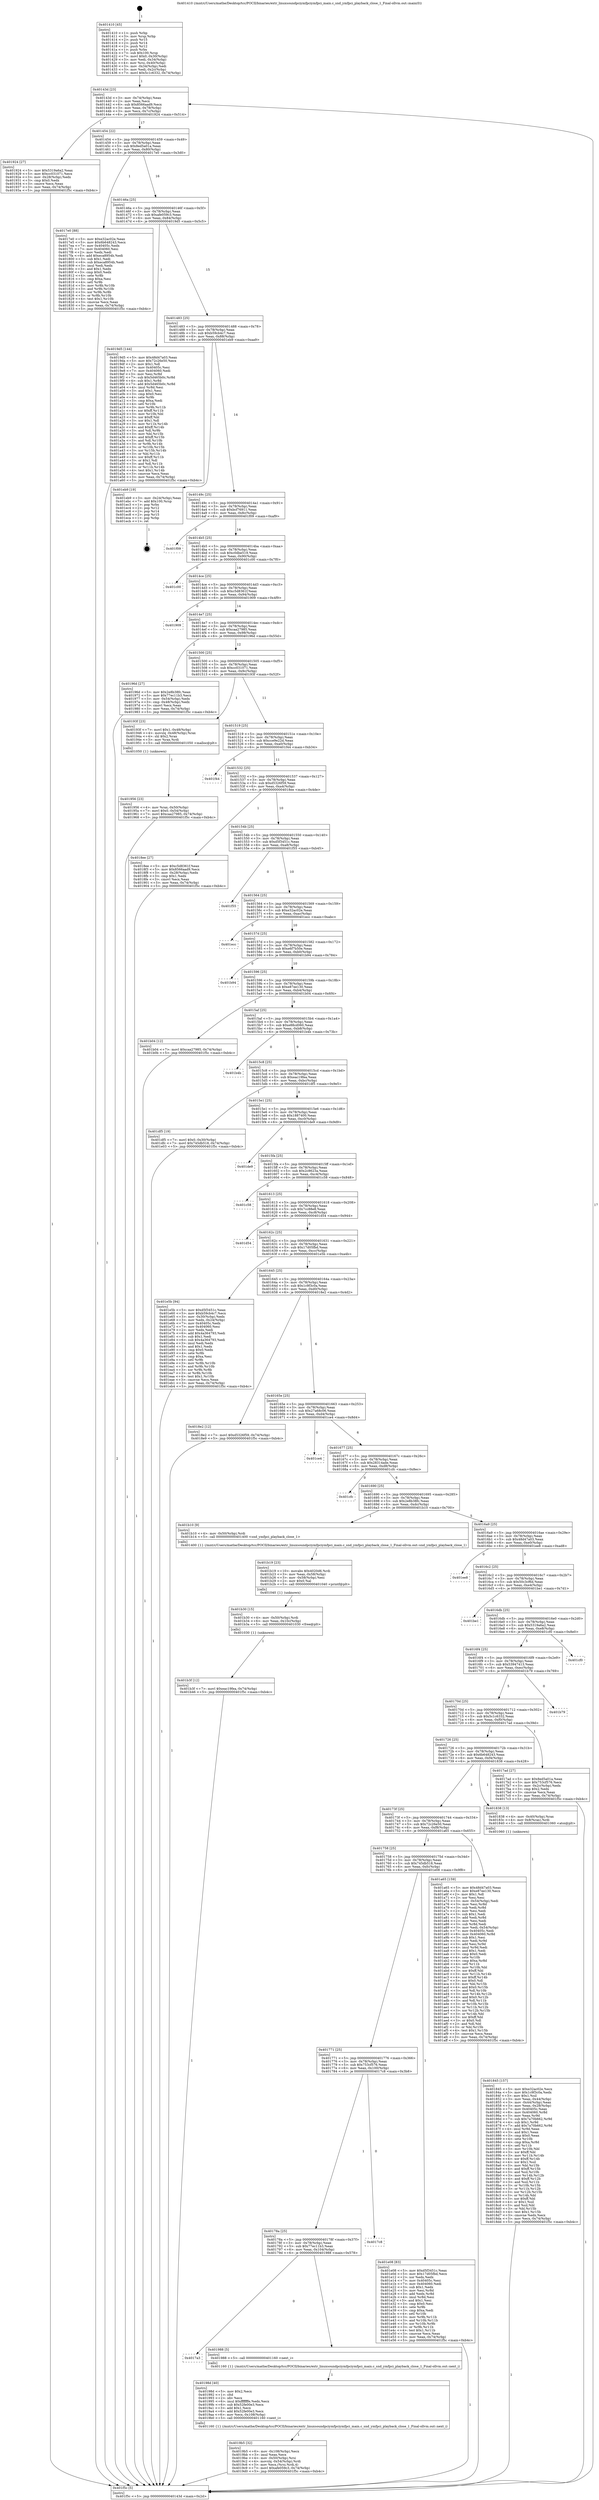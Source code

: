 digraph "0x401410" {
  label = "0x401410 (/mnt/c/Users/mathe/Desktop/tcc/POCII/binaries/extr_linuxsoundpciymfpciymfpci_main.c_snd_ymfpci_playback_close_1_Final-ollvm.out::main(0))"
  labelloc = "t"
  node[shape=record]

  Entry [label="",width=0.3,height=0.3,shape=circle,fillcolor=black,style=filled]
  "0x40143d" [label="{
     0x40143d [23]\l
     | [instrs]\l
     &nbsp;&nbsp;0x40143d \<+3\>: mov -0x74(%rbp),%eax\l
     &nbsp;&nbsp;0x401440 \<+2\>: mov %eax,%ecx\l
     &nbsp;&nbsp;0x401442 \<+6\>: sub $0x8566aad9,%ecx\l
     &nbsp;&nbsp;0x401448 \<+3\>: mov %eax,-0x78(%rbp)\l
     &nbsp;&nbsp;0x40144b \<+3\>: mov %ecx,-0x7c(%rbp)\l
     &nbsp;&nbsp;0x40144e \<+6\>: je 0000000000401924 \<main+0x514\>\l
  }"]
  "0x401924" [label="{
     0x401924 [27]\l
     | [instrs]\l
     &nbsp;&nbsp;0x401924 \<+5\>: mov $0x5319a6a2,%eax\l
     &nbsp;&nbsp;0x401929 \<+5\>: mov $0xcc031071,%ecx\l
     &nbsp;&nbsp;0x40192e \<+3\>: mov -0x28(%rbp),%edx\l
     &nbsp;&nbsp;0x401931 \<+3\>: cmp $0x0,%edx\l
     &nbsp;&nbsp;0x401934 \<+3\>: cmove %ecx,%eax\l
     &nbsp;&nbsp;0x401937 \<+3\>: mov %eax,-0x74(%rbp)\l
     &nbsp;&nbsp;0x40193a \<+5\>: jmp 0000000000401f5c \<main+0xb4c\>\l
  }"]
  "0x401454" [label="{
     0x401454 [22]\l
     | [instrs]\l
     &nbsp;&nbsp;0x401454 \<+5\>: jmp 0000000000401459 \<main+0x49\>\l
     &nbsp;&nbsp;0x401459 \<+3\>: mov -0x78(%rbp),%eax\l
     &nbsp;&nbsp;0x40145c \<+5\>: sub $0x8ed5a01a,%eax\l
     &nbsp;&nbsp;0x401461 \<+3\>: mov %eax,-0x80(%rbp)\l
     &nbsp;&nbsp;0x401464 \<+6\>: je 00000000004017e0 \<main+0x3d0\>\l
  }"]
  Exit [label="",width=0.3,height=0.3,shape=circle,fillcolor=black,style=filled,peripheries=2]
  "0x4017e0" [label="{
     0x4017e0 [88]\l
     | [instrs]\l
     &nbsp;&nbsp;0x4017e0 \<+5\>: mov $0xe32ac02e,%eax\l
     &nbsp;&nbsp;0x4017e5 \<+5\>: mov $0x6b648243,%ecx\l
     &nbsp;&nbsp;0x4017ea \<+7\>: mov 0x40405c,%edx\l
     &nbsp;&nbsp;0x4017f1 \<+7\>: mov 0x404060,%esi\l
     &nbsp;&nbsp;0x4017f8 \<+2\>: mov %edx,%edi\l
     &nbsp;&nbsp;0x4017fa \<+6\>: add $0xeca8954b,%edi\l
     &nbsp;&nbsp;0x401800 \<+3\>: sub $0x1,%edi\l
     &nbsp;&nbsp;0x401803 \<+6\>: sub $0xeca8954b,%edi\l
     &nbsp;&nbsp;0x401809 \<+3\>: imul %edi,%edx\l
     &nbsp;&nbsp;0x40180c \<+3\>: and $0x1,%edx\l
     &nbsp;&nbsp;0x40180f \<+3\>: cmp $0x0,%edx\l
     &nbsp;&nbsp;0x401812 \<+4\>: sete %r8b\l
     &nbsp;&nbsp;0x401816 \<+3\>: cmp $0xa,%esi\l
     &nbsp;&nbsp;0x401819 \<+4\>: setl %r9b\l
     &nbsp;&nbsp;0x40181d \<+3\>: mov %r8b,%r10b\l
     &nbsp;&nbsp;0x401820 \<+3\>: and %r9b,%r10b\l
     &nbsp;&nbsp;0x401823 \<+3\>: xor %r9b,%r8b\l
     &nbsp;&nbsp;0x401826 \<+3\>: or %r8b,%r10b\l
     &nbsp;&nbsp;0x401829 \<+4\>: test $0x1,%r10b\l
     &nbsp;&nbsp;0x40182d \<+3\>: cmovne %ecx,%eax\l
     &nbsp;&nbsp;0x401830 \<+3\>: mov %eax,-0x74(%rbp)\l
     &nbsp;&nbsp;0x401833 \<+5\>: jmp 0000000000401f5c \<main+0xb4c\>\l
  }"]
  "0x40146a" [label="{
     0x40146a [25]\l
     | [instrs]\l
     &nbsp;&nbsp;0x40146a \<+5\>: jmp 000000000040146f \<main+0x5f\>\l
     &nbsp;&nbsp;0x40146f \<+3\>: mov -0x78(%rbp),%eax\l
     &nbsp;&nbsp;0x401472 \<+5\>: sub $0xafe059c3,%eax\l
     &nbsp;&nbsp;0x401477 \<+6\>: mov %eax,-0x84(%rbp)\l
     &nbsp;&nbsp;0x40147d \<+6\>: je 00000000004019d5 \<main+0x5c5\>\l
  }"]
  "0x401b3f" [label="{
     0x401b3f [12]\l
     | [instrs]\l
     &nbsp;&nbsp;0x401b3f \<+7\>: movl $0xeac19fea,-0x74(%rbp)\l
     &nbsp;&nbsp;0x401b46 \<+5\>: jmp 0000000000401f5c \<main+0xb4c\>\l
  }"]
  "0x4019d5" [label="{
     0x4019d5 [144]\l
     | [instrs]\l
     &nbsp;&nbsp;0x4019d5 \<+5\>: mov $0x48d47a03,%eax\l
     &nbsp;&nbsp;0x4019da \<+5\>: mov $0x72c26e50,%ecx\l
     &nbsp;&nbsp;0x4019df \<+2\>: mov $0x1,%dl\l
     &nbsp;&nbsp;0x4019e1 \<+7\>: mov 0x40405c,%esi\l
     &nbsp;&nbsp;0x4019e8 \<+7\>: mov 0x404060,%edi\l
     &nbsp;&nbsp;0x4019ef \<+3\>: mov %esi,%r8d\l
     &nbsp;&nbsp;0x4019f2 \<+7\>: sub $0x5d465b0c,%r8d\l
     &nbsp;&nbsp;0x4019f9 \<+4\>: sub $0x1,%r8d\l
     &nbsp;&nbsp;0x4019fd \<+7\>: add $0x5d465b0c,%r8d\l
     &nbsp;&nbsp;0x401a04 \<+4\>: imul %r8d,%esi\l
     &nbsp;&nbsp;0x401a08 \<+3\>: and $0x1,%esi\l
     &nbsp;&nbsp;0x401a0b \<+3\>: cmp $0x0,%esi\l
     &nbsp;&nbsp;0x401a0e \<+4\>: sete %r9b\l
     &nbsp;&nbsp;0x401a12 \<+3\>: cmp $0xa,%edi\l
     &nbsp;&nbsp;0x401a15 \<+4\>: setl %r10b\l
     &nbsp;&nbsp;0x401a19 \<+3\>: mov %r9b,%r11b\l
     &nbsp;&nbsp;0x401a1c \<+4\>: xor $0xff,%r11b\l
     &nbsp;&nbsp;0x401a20 \<+3\>: mov %r10b,%bl\l
     &nbsp;&nbsp;0x401a23 \<+3\>: xor $0xff,%bl\l
     &nbsp;&nbsp;0x401a26 \<+3\>: xor $0x1,%dl\l
     &nbsp;&nbsp;0x401a29 \<+3\>: mov %r11b,%r14b\l
     &nbsp;&nbsp;0x401a2c \<+4\>: and $0xff,%r14b\l
     &nbsp;&nbsp;0x401a30 \<+3\>: and %dl,%r9b\l
     &nbsp;&nbsp;0x401a33 \<+3\>: mov %bl,%r15b\l
     &nbsp;&nbsp;0x401a36 \<+4\>: and $0xff,%r15b\l
     &nbsp;&nbsp;0x401a3a \<+3\>: and %dl,%r10b\l
     &nbsp;&nbsp;0x401a3d \<+3\>: or %r9b,%r14b\l
     &nbsp;&nbsp;0x401a40 \<+3\>: or %r10b,%r15b\l
     &nbsp;&nbsp;0x401a43 \<+3\>: xor %r15b,%r14b\l
     &nbsp;&nbsp;0x401a46 \<+3\>: or %bl,%r11b\l
     &nbsp;&nbsp;0x401a49 \<+4\>: xor $0xff,%r11b\l
     &nbsp;&nbsp;0x401a4d \<+3\>: or $0x1,%dl\l
     &nbsp;&nbsp;0x401a50 \<+3\>: and %dl,%r11b\l
     &nbsp;&nbsp;0x401a53 \<+3\>: or %r11b,%r14b\l
     &nbsp;&nbsp;0x401a56 \<+4\>: test $0x1,%r14b\l
     &nbsp;&nbsp;0x401a5a \<+3\>: cmovne %ecx,%eax\l
     &nbsp;&nbsp;0x401a5d \<+3\>: mov %eax,-0x74(%rbp)\l
     &nbsp;&nbsp;0x401a60 \<+5\>: jmp 0000000000401f5c \<main+0xb4c\>\l
  }"]
  "0x401483" [label="{
     0x401483 [25]\l
     | [instrs]\l
     &nbsp;&nbsp;0x401483 \<+5\>: jmp 0000000000401488 \<main+0x78\>\l
     &nbsp;&nbsp;0x401488 \<+3\>: mov -0x78(%rbp),%eax\l
     &nbsp;&nbsp;0x40148b \<+5\>: sub $0xb59cb4c7,%eax\l
     &nbsp;&nbsp;0x401490 \<+6\>: mov %eax,-0x88(%rbp)\l
     &nbsp;&nbsp;0x401496 \<+6\>: je 0000000000401eb9 \<main+0xaa9\>\l
  }"]
  "0x401b30" [label="{
     0x401b30 [15]\l
     | [instrs]\l
     &nbsp;&nbsp;0x401b30 \<+4\>: mov -0x50(%rbp),%rdi\l
     &nbsp;&nbsp;0x401b34 \<+6\>: mov %eax,-0x10c(%rbp)\l
     &nbsp;&nbsp;0x401b3a \<+5\>: call 0000000000401030 \<free@plt\>\l
     | [calls]\l
     &nbsp;&nbsp;0x401030 \{1\} (unknown)\l
  }"]
  "0x401eb9" [label="{
     0x401eb9 [19]\l
     | [instrs]\l
     &nbsp;&nbsp;0x401eb9 \<+3\>: mov -0x24(%rbp),%eax\l
     &nbsp;&nbsp;0x401ebc \<+7\>: add $0x100,%rsp\l
     &nbsp;&nbsp;0x401ec3 \<+1\>: pop %rbx\l
     &nbsp;&nbsp;0x401ec4 \<+2\>: pop %r12\l
     &nbsp;&nbsp;0x401ec6 \<+2\>: pop %r14\l
     &nbsp;&nbsp;0x401ec8 \<+2\>: pop %r15\l
     &nbsp;&nbsp;0x401eca \<+1\>: pop %rbp\l
     &nbsp;&nbsp;0x401ecb \<+1\>: ret\l
  }"]
  "0x40149c" [label="{
     0x40149c [25]\l
     | [instrs]\l
     &nbsp;&nbsp;0x40149c \<+5\>: jmp 00000000004014a1 \<main+0x91\>\l
     &nbsp;&nbsp;0x4014a1 \<+3\>: mov -0x78(%rbp),%eax\l
     &nbsp;&nbsp;0x4014a4 \<+5\>: sub $0xbcf76911,%eax\l
     &nbsp;&nbsp;0x4014a9 \<+6\>: mov %eax,-0x8c(%rbp)\l
     &nbsp;&nbsp;0x4014af \<+6\>: je 0000000000401f09 \<main+0xaf9\>\l
  }"]
  "0x401b19" [label="{
     0x401b19 [23]\l
     | [instrs]\l
     &nbsp;&nbsp;0x401b19 \<+10\>: movabs $0x4020d6,%rdi\l
     &nbsp;&nbsp;0x401b23 \<+3\>: mov %eax,-0x58(%rbp)\l
     &nbsp;&nbsp;0x401b26 \<+3\>: mov -0x58(%rbp),%esi\l
     &nbsp;&nbsp;0x401b29 \<+2\>: mov $0x0,%al\l
     &nbsp;&nbsp;0x401b2b \<+5\>: call 0000000000401040 \<printf@plt\>\l
     | [calls]\l
     &nbsp;&nbsp;0x401040 \{1\} (unknown)\l
  }"]
  "0x401f09" [label="{
     0x401f09\l
  }", style=dashed]
  "0x4014b5" [label="{
     0x4014b5 [25]\l
     | [instrs]\l
     &nbsp;&nbsp;0x4014b5 \<+5\>: jmp 00000000004014ba \<main+0xaa\>\l
     &nbsp;&nbsp;0x4014ba \<+3\>: mov -0x78(%rbp),%eax\l
     &nbsp;&nbsp;0x4014bd \<+5\>: sub $0xc0dbe519,%eax\l
     &nbsp;&nbsp;0x4014c2 \<+6\>: mov %eax,-0x90(%rbp)\l
     &nbsp;&nbsp;0x4014c8 \<+6\>: je 0000000000401c00 \<main+0x7f0\>\l
  }"]
  "0x4019b5" [label="{
     0x4019b5 [32]\l
     | [instrs]\l
     &nbsp;&nbsp;0x4019b5 \<+6\>: mov -0x108(%rbp),%ecx\l
     &nbsp;&nbsp;0x4019bb \<+3\>: imul %eax,%ecx\l
     &nbsp;&nbsp;0x4019be \<+4\>: mov -0x50(%rbp),%rsi\l
     &nbsp;&nbsp;0x4019c2 \<+4\>: movslq -0x54(%rbp),%rdi\l
     &nbsp;&nbsp;0x4019c6 \<+3\>: mov %ecx,(%rsi,%rdi,4)\l
     &nbsp;&nbsp;0x4019c9 \<+7\>: movl $0xafe059c3,-0x74(%rbp)\l
     &nbsp;&nbsp;0x4019d0 \<+5\>: jmp 0000000000401f5c \<main+0xb4c\>\l
  }"]
  "0x401c00" [label="{
     0x401c00\l
  }", style=dashed]
  "0x4014ce" [label="{
     0x4014ce [25]\l
     | [instrs]\l
     &nbsp;&nbsp;0x4014ce \<+5\>: jmp 00000000004014d3 \<main+0xc3\>\l
     &nbsp;&nbsp;0x4014d3 \<+3\>: mov -0x78(%rbp),%eax\l
     &nbsp;&nbsp;0x4014d6 \<+5\>: sub $0xc5d8361f,%eax\l
     &nbsp;&nbsp;0x4014db \<+6\>: mov %eax,-0x94(%rbp)\l
     &nbsp;&nbsp;0x4014e1 \<+6\>: je 0000000000401909 \<main+0x4f9\>\l
  }"]
  "0x40198d" [label="{
     0x40198d [40]\l
     | [instrs]\l
     &nbsp;&nbsp;0x40198d \<+5\>: mov $0x2,%ecx\l
     &nbsp;&nbsp;0x401992 \<+1\>: cltd\l
     &nbsp;&nbsp;0x401993 \<+2\>: idiv %ecx\l
     &nbsp;&nbsp;0x401995 \<+6\>: imul $0xfffffffe,%edx,%ecx\l
     &nbsp;&nbsp;0x40199b \<+6\>: sub $0x52fe00e3,%ecx\l
     &nbsp;&nbsp;0x4019a1 \<+3\>: add $0x1,%ecx\l
     &nbsp;&nbsp;0x4019a4 \<+6\>: add $0x52fe00e3,%ecx\l
     &nbsp;&nbsp;0x4019aa \<+6\>: mov %ecx,-0x108(%rbp)\l
     &nbsp;&nbsp;0x4019b0 \<+5\>: call 0000000000401160 \<next_i\>\l
     | [calls]\l
     &nbsp;&nbsp;0x401160 \{1\} (/mnt/c/Users/mathe/Desktop/tcc/POCII/binaries/extr_linuxsoundpciymfpciymfpci_main.c_snd_ymfpci_playback_close_1_Final-ollvm.out::next_i)\l
  }"]
  "0x401909" [label="{
     0x401909\l
  }", style=dashed]
  "0x4014e7" [label="{
     0x4014e7 [25]\l
     | [instrs]\l
     &nbsp;&nbsp;0x4014e7 \<+5\>: jmp 00000000004014ec \<main+0xdc\>\l
     &nbsp;&nbsp;0x4014ec \<+3\>: mov -0x78(%rbp),%eax\l
     &nbsp;&nbsp;0x4014ef \<+5\>: sub $0xcaa27985,%eax\l
     &nbsp;&nbsp;0x4014f4 \<+6\>: mov %eax,-0x98(%rbp)\l
     &nbsp;&nbsp;0x4014fa \<+6\>: je 000000000040196d \<main+0x55d\>\l
  }"]
  "0x4017a3" [label="{
     0x4017a3\l
  }", style=dashed]
  "0x40196d" [label="{
     0x40196d [27]\l
     | [instrs]\l
     &nbsp;&nbsp;0x40196d \<+5\>: mov $0x2e8b38fc,%eax\l
     &nbsp;&nbsp;0x401972 \<+5\>: mov $0x77ec11b3,%ecx\l
     &nbsp;&nbsp;0x401977 \<+3\>: mov -0x54(%rbp),%edx\l
     &nbsp;&nbsp;0x40197a \<+3\>: cmp -0x48(%rbp),%edx\l
     &nbsp;&nbsp;0x40197d \<+3\>: cmovl %ecx,%eax\l
     &nbsp;&nbsp;0x401980 \<+3\>: mov %eax,-0x74(%rbp)\l
     &nbsp;&nbsp;0x401983 \<+5\>: jmp 0000000000401f5c \<main+0xb4c\>\l
  }"]
  "0x401500" [label="{
     0x401500 [25]\l
     | [instrs]\l
     &nbsp;&nbsp;0x401500 \<+5\>: jmp 0000000000401505 \<main+0xf5\>\l
     &nbsp;&nbsp;0x401505 \<+3\>: mov -0x78(%rbp),%eax\l
     &nbsp;&nbsp;0x401508 \<+5\>: sub $0xcc031071,%eax\l
     &nbsp;&nbsp;0x40150d \<+6\>: mov %eax,-0x9c(%rbp)\l
     &nbsp;&nbsp;0x401513 \<+6\>: je 000000000040193f \<main+0x52f\>\l
  }"]
  "0x401988" [label="{
     0x401988 [5]\l
     | [instrs]\l
     &nbsp;&nbsp;0x401988 \<+5\>: call 0000000000401160 \<next_i\>\l
     | [calls]\l
     &nbsp;&nbsp;0x401160 \{1\} (/mnt/c/Users/mathe/Desktop/tcc/POCII/binaries/extr_linuxsoundpciymfpciymfpci_main.c_snd_ymfpci_playback_close_1_Final-ollvm.out::next_i)\l
  }"]
  "0x40193f" [label="{
     0x40193f [23]\l
     | [instrs]\l
     &nbsp;&nbsp;0x40193f \<+7\>: movl $0x1,-0x48(%rbp)\l
     &nbsp;&nbsp;0x401946 \<+4\>: movslq -0x48(%rbp),%rax\l
     &nbsp;&nbsp;0x40194a \<+4\>: shl $0x2,%rax\l
     &nbsp;&nbsp;0x40194e \<+3\>: mov %rax,%rdi\l
     &nbsp;&nbsp;0x401951 \<+5\>: call 0000000000401050 \<malloc@plt\>\l
     | [calls]\l
     &nbsp;&nbsp;0x401050 \{1\} (unknown)\l
  }"]
  "0x401519" [label="{
     0x401519 [25]\l
     | [instrs]\l
     &nbsp;&nbsp;0x401519 \<+5\>: jmp 000000000040151e \<main+0x10e\>\l
     &nbsp;&nbsp;0x40151e \<+3\>: mov -0x78(%rbp),%eax\l
     &nbsp;&nbsp;0x401521 \<+5\>: sub $0xcce9e22d,%eax\l
     &nbsp;&nbsp;0x401526 \<+6\>: mov %eax,-0xa0(%rbp)\l
     &nbsp;&nbsp;0x40152c \<+6\>: je 0000000000401f44 \<main+0xb34\>\l
  }"]
  "0x40178a" [label="{
     0x40178a [25]\l
     | [instrs]\l
     &nbsp;&nbsp;0x40178a \<+5\>: jmp 000000000040178f \<main+0x37f\>\l
     &nbsp;&nbsp;0x40178f \<+3\>: mov -0x78(%rbp),%eax\l
     &nbsp;&nbsp;0x401792 \<+5\>: sub $0x77ec11b3,%eax\l
     &nbsp;&nbsp;0x401797 \<+6\>: mov %eax,-0x104(%rbp)\l
     &nbsp;&nbsp;0x40179d \<+6\>: je 0000000000401988 \<main+0x578\>\l
  }"]
  "0x401f44" [label="{
     0x401f44\l
  }", style=dashed]
  "0x401532" [label="{
     0x401532 [25]\l
     | [instrs]\l
     &nbsp;&nbsp;0x401532 \<+5\>: jmp 0000000000401537 \<main+0x127\>\l
     &nbsp;&nbsp;0x401537 \<+3\>: mov -0x78(%rbp),%eax\l
     &nbsp;&nbsp;0x40153a \<+5\>: sub $0xd5326f59,%eax\l
     &nbsp;&nbsp;0x40153f \<+6\>: mov %eax,-0xa4(%rbp)\l
     &nbsp;&nbsp;0x401545 \<+6\>: je 00000000004018ee \<main+0x4de\>\l
  }"]
  "0x4017c8" [label="{
     0x4017c8\l
  }", style=dashed]
  "0x4018ee" [label="{
     0x4018ee [27]\l
     | [instrs]\l
     &nbsp;&nbsp;0x4018ee \<+5\>: mov $0xc5d8361f,%eax\l
     &nbsp;&nbsp;0x4018f3 \<+5\>: mov $0x8566aad9,%ecx\l
     &nbsp;&nbsp;0x4018f8 \<+3\>: mov -0x28(%rbp),%edx\l
     &nbsp;&nbsp;0x4018fb \<+3\>: cmp $0x1,%edx\l
     &nbsp;&nbsp;0x4018fe \<+3\>: cmovl %ecx,%eax\l
     &nbsp;&nbsp;0x401901 \<+3\>: mov %eax,-0x74(%rbp)\l
     &nbsp;&nbsp;0x401904 \<+5\>: jmp 0000000000401f5c \<main+0xb4c\>\l
  }"]
  "0x40154b" [label="{
     0x40154b [25]\l
     | [instrs]\l
     &nbsp;&nbsp;0x40154b \<+5\>: jmp 0000000000401550 \<main+0x140\>\l
     &nbsp;&nbsp;0x401550 \<+3\>: mov -0x78(%rbp),%eax\l
     &nbsp;&nbsp;0x401553 \<+5\>: sub $0xd5f3451c,%eax\l
     &nbsp;&nbsp;0x401558 \<+6\>: mov %eax,-0xa8(%rbp)\l
     &nbsp;&nbsp;0x40155e \<+6\>: je 0000000000401f55 \<main+0xb45\>\l
  }"]
  "0x401771" [label="{
     0x401771 [25]\l
     | [instrs]\l
     &nbsp;&nbsp;0x401771 \<+5\>: jmp 0000000000401776 \<main+0x366\>\l
     &nbsp;&nbsp;0x401776 \<+3\>: mov -0x78(%rbp),%eax\l
     &nbsp;&nbsp;0x401779 \<+5\>: sub $0x753cf576,%eax\l
     &nbsp;&nbsp;0x40177e \<+6\>: mov %eax,-0x100(%rbp)\l
     &nbsp;&nbsp;0x401784 \<+6\>: je 00000000004017c8 \<main+0x3b8\>\l
  }"]
  "0x401f55" [label="{
     0x401f55\l
  }", style=dashed]
  "0x401564" [label="{
     0x401564 [25]\l
     | [instrs]\l
     &nbsp;&nbsp;0x401564 \<+5\>: jmp 0000000000401569 \<main+0x159\>\l
     &nbsp;&nbsp;0x401569 \<+3\>: mov -0x78(%rbp),%eax\l
     &nbsp;&nbsp;0x40156c \<+5\>: sub $0xe32ac02e,%eax\l
     &nbsp;&nbsp;0x401571 \<+6\>: mov %eax,-0xac(%rbp)\l
     &nbsp;&nbsp;0x401577 \<+6\>: je 0000000000401ecc \<main+0xabc\>\l
  }"]
  "0x401e08" [label="{
     0x401e08 [83]\l
     | [instrs]\l
     &nbsp;&nbsp;0x401e08 \<+5\>: mov $0xd5f3451c,%eax\l
     &nbsp;&nbsp;0x401e0d \<+5\>: mov $0x17d05fbd,%ecx\l
     &nbsp;&nbsp;0x401e12 \<+2\>: xor %edx,%edx\l
     &nbsp;&nbsp;0x401e14 \<+7\>: mov 0x40405c,%esi\l
     &nbsp;&nbsp;0x401e1b \<+7\>: mov 0x404060,%edi\l
     &nbsp;&nbsp;0x401e22 \<+3\>: sub $0x1,%edx\l
     &nbsp;&nbsp;0x401e25 \<+3\>: mov %esi,%r8d\l
     &nbsp;&nbsp;0x401e28 \<+3\>: add %edx,%r8d\l
     &nbsp;&nbsp;0x401e2b \<+4\>: imul %r8d,%esi\l
     &nbsp;&nbsp;0x401e2f \<+3\>: and $0x1,%esi\l
     &nbsp;&nbsp;0x401e32 \<+3\>: cmp $0x0,%esi\l
     &nbsp;&nbsp;0x401e35 \<+4\>: sete %r9b\l
     &nbsp;&nbsp;0x401e39 \<+3\>: cmp $0xa,%edi\l
     &nbsp;&nbsp;0x401e3c \<+4\>: setl %r10b\l
     &nbsp;&nbsp;0x401e40 \<+3\>: mov %r9b,%r11b\l
     &nbsp;&nbsp;0x401e43 \<+3\>: and %r10b,%r11b\l
     &nbsp;&nbsp;0x401e46 \<+3\>: xor %r10b,%r9b\l
     &nbsp;&nbsp;0x401e49 \<+3\>: or %r9b,%r11b\l
     &nbsp;&nbsp;0x401e4c \<+4\>: test $0x1,%r11b\l
     &nbsp;&nbsp;0x401e50 \<+3\>: cmovne %ecx,%eax\l
     &nbsp;&nbsp;0x401e53 \<+3\>: mov %eax,-0x74(%rbp)\l
     &nbsp;&nbsp;0x401e56 \<+5\>: jmp 0000000000401f5c \<main+0xb4c\>\l
  }"]
  "0x401ecc" [label="{
     0x401ecc\l
  }", style=dashed]
  "0x40157d" [label="{
     0x40157d [25]\l
     | [instrs]\l
     &nbsp;&nbsp;0x40157d \<+5\>: jmp 0000000000401582 \<main+0x172\>\l
     &nbsp;&nbsp;0x401582 \<+3\>: mov -0x78(%rbp),%eax\l
     &nbsp;&nbsp;0x401585 \<+5\>: sub $0xe6f7b50e,%eax\l
     &nbsp;&nbsp;0x40158a \<+6\>: mov %eax,-0xb0(%rbp)\l
     &nbsp;&nbsp;0x401590 \<+6\>: je 0000000000401b94 \<main+0x784\>\l
  }"]
  "0x401758" [label="{
     0x401758 [25]\l
     | [instrs]\l
     &nbsp;&nbsp;0x401758 \<+5\>: jmp 000000000040175d \<main+0x34d\>\l
     &nbsp;&nbsp;0x40175d \<+3\>: mov -0x78(%rbp),%eax\l
     &nbsp;&nbsp;0x401760 \<+5\>: sub $0x745db518,%eax\l
     &nbsp;&nbsp;0x401765 \<+6\>: mov %eax,-0xfc(%rbp)\l
     &nbsp;&nbsp;0x40176b \<+6\>: je 0000000000401e08 \<main+0x9f8\>\l
  }"]
  "0x401b94" [label="{
     0x401b94\l
  }", style=dashed]
  "0x401596" [label="{
     0x401596 [25]\l
     | [instrs]\l
     &nbsp;&nbsp;0x401596 \<+5\>: jmp 000000000040159b \<main+0x18b\>\l
     &nbsp;&nbsp;0x40159b \<+3\>: mov -0x78(%rbp),%eax\l
     &nbsp;&nbsp;0x40159e \<+5\>: sub $0xe87ee130,%eax\l
     &nbsp;&nbsp;0x4015a3 \<+6\>: mov %eax,-0xb4(%rbp)\l
     &nbsp;&nbsp;0x4015a9 \<+6\>: je 0000000000401b04 \<main+0x6f4\>\l
  }"]
  "0x401a65" [label="{
     0x401a65 [159]\l
     | [instrs]\l
     &nbsp;&nbsp;0x401a65 \<+5\>: mov $0x48d47a03,%eax\l
     &nbsp;&nbsp;0x401a6a \<+5\>: mov $0xe87ee130,%ecx\l
     &nbsp;&nbsp;0x401a6f \<+2\>: mov $0x1,%dl\l
     &nbsp;&nbsp;0x401a71 \<+2\>: xor %esi,%esi\l
     &nbsp;&nbsp;0x401a73 \<+3\>: mov -0x54(%rbp),%edi\l
     &nbsp;&nbsp;0x401a76 \<+3\>: mov %esi,%r8d\l
     &nbsp;&nbsp;0x401a79 \<+3\>: sub %edi,%r8d\l
     &nbsp;&nbsp;0x401a7c \<+2\>: mov %esi,%edi\l
     &nbsp;&nbsp;0x401a7e \<+3\>: sub $0x1,%edi\l
     &nbsp;&nbsp;0x401a81 \<+3\>: add %edi,%r8d\l
     &nbsp;&nbsp;0x401a84 \<+2\>: mov %esi,%edi\l
     &nbsp;&nbsp;0x401a86 \<+3\>: sub %r8d,%edi\l
     &nbsp;&nbsp;0x401a89 \<+3\>: mov %edi,-0x54(%rbp)\l
     &nbsp;&nbsp;0x401a8c \<+7\>: mov 0x40405c,%edi\l
     &nbsp;&nbsp;0x401a93 \<+8\>: mov 0x404060,%r8d\l
     &nbsp;&nbsp;0x401a9b \<+3\>: sub $0x1,%esi\l
     &nbsp;&nbsp;0x401a9e \<+3\>: mov %edi,%r9d\l
     &nbsp;&nbsp;0x401aa1 \<+3\>: add %esi,%r9d\l
     &nbsp;&nbsp;0x401aa4 \<+4\>: imul %r9d,%edi\l
     &nbsp;&nbsp;0x401aa8 \<+3\>: and $0x1,%edi\l
     &nbsp;&nbsp;0x401aab \<+3\>: cmp $0x0,%edi\l
     &nbsp;&nbsp;0x401aae \<+4\>: sete %r10b\l
     &nbsp;&nbsp;0x401ab2 \<+4\>: cmp $0xa,%r8d\l
     &nbsp;&nbsp;0x401ab6 \<+4\>: setl %r11b\l
     &nbsp;&nbsp;0x401aba \<+3\>: mov %r10b,%bl\l
     &nbsp;&nbsp;0x401abd \<+3\>: xor $0xff,%bl\l
     &nbsp;&nbsp;0x401ac0 \<+3\>: mov %r11b,%r14b\l
     &nbsp;&nbsp;0x401ac3 \<+4\>: xor $0xff,%r14b\l
     &nbsp;&nbsp;0x401ac7 \<+3\>: xor $0x0,%dl\l
     &nbsp;&nbsp;0x401aca \<+3\>: mov %bl,%r15b\l
     &nbsp;&nbsp;0x401acd \<+4\>: and $0x0,%r15b\l
     &nbsp;&nbsp;0x401ad1 \<+3\>: and %dl,%r10b\l
     &nbsp;&nbsp;0x401ad4 \<+3\>: mov %r14b,%r12b\l
     &nbsp;&nbsp;0x401ad7 \<+4\>: and $0x0,%r12b\l
     &nbsp;&nbsp;0x401adb \<+3\>: and %dl,%r11b\l
     &nbsp;&nbsp;0x401ade \<+3\>: or %r10b,%r15b\l
     &nbsp;&nbsp;0x401ae1 \<+3\>: or %r11b,%r12b\l
     &nbsp;&nbsp;0x401ae4 \<+3\>: xor %r12b,%r15b\l
     &nbsp;&nbsp;0x401ae7 \<+3\>: or %r14b,%bl\l
     &nbsp;&nbsp;0x401aea \<+3\>: xor $0xff,%bl\l
     &nbsp;&nbsp;0x401aed \<+3\>: or $0x0,%dl\l
     &nbsp;&nbsp;0x401af0 \<+2\>: and %dl,%bl\l
     &nbsp;&nbsp;0x401af2 \<+3\>: or %bl,%r15b\l
     &nbsp;&nbsp;0x401af5 \<+4\>: test $0x1,%r15b\l
     &nbsp;&nbsp;0x401af9 \<+3\>: cmovne %ecx,%eax\l
     &nbsp;&nbsp;0x401afc \<+3\>: mov %eax,-0x74(%rbp)\l
     &nbsp;&nbsp;0x401aff \<+5\>: jmp 0000000000401f5c \<main+0xb4c\>\l
  }"]
  "0x401b04" [label="{
     0x401b04 [12]\l
     | [instrs]\l
     &nbsp;&nbsp;0x401b04 \<+7\>: movl $0xcaa27985,-0x74(%rbp)\l
     &nbsp;&nbsp;0x401b0b \<+5\>: jmp 0000000000401f5c \<main+0xb4c\>\l
  }"]
  "0x4015af" [label="{
     0x4015af [25]\l
     | [instrs]\l
     &nbsp;&nbsp;0x4015af \<+5\>: jmp 00000000004015b4 \<main+0x1a4\>\l
     &nbsp;&nbsp;0x4015b4 \<+3\>: mov -0x78(%rbp),%eax\l
     &nbsp;&nbsp;0x4015b7 \<+5\>: sub $0xe88cd060,%eax\l
     &nbsp;&nbsp;0x4015bc \<+6\>: mov %eax,-0xb8(%rbp)\l
     &nbsp;&nbsp;0x4015c2 \<+6\>: je 0000000000401b4b \<main+0x73b\>\l
  }"]
  "0x401956" [label="{
     0x401956 [23]\l
     | [instrs]\l
     &nbsp;&nbsp;0x401956 \<+4\>: mov %rax,-0x50(%rbp)\l
     &nbsp;&nbsp;0x40195a \<+7\>: movl $0x0,-0x54(%rbp)\l
     &nbsp;&nbsp;0x401961 \<+7\>: movl $0xcaa27985,-0x74(%rbp)\l
     &nbsp;&nbsp;0x401968 \<+5\>: jmp 0000000000401f5c \<main+0xb4c\>\l
  }"]
  "0x401b4b" [label="{
     0x401b4b\l
  }", style=dashed]
  "0x4015c8" [label="{
     0x4015c8 [25]\l
     | [instrs]\l
     &nbsp;&nbsp;0x4015c8 \<+5\>: jmp 00000000004015cd \<main+0x1bd\>\l
     &nbsp;&nbsp;0x4015cd \<+3\>: mov -0x78(%rbp),%eax\l
     &nbsp;&nbsp;0x4015d0 \<+5\>: sub $0xeac19fea,%eax\l
     &nbsp;&nbsp;0x4015d5 \<+6\>: mov %eax,-0xbc(%rbp)\l
     &nbsp;&nbsp;0x4015db \<+6\>: je 0000000000401df5 \<main+0x9e5\>\l
  }"]
  "0x401845" [label="{
     0x401845 [157]\l
     | [instrs]\l
     &nbsp;&nbsp;0x401845 \<+5\>: mov $0xe32ac02e,%ecx\l
     &nbsp;&nbsp;0x40184a \<+5\>: mov $0x1c9f3c0a,%edx\l
     &nbsp;&nbsp;0x40184f \<+3\>: mov $0x1,%sil\l
     &nbsp;&nbsp;0x401852 \<+3\>: mov %eax,-0x44(%rbp)\l
     &nbsp;&nbsp;0x401855 \<+3\>: mov -0x44(%rbp),%eax\l
     &nbsp;&nbsp;0x401858 \<+3\>: mov %eax,-0x28(%rbp)\l
     &nbsp;&nbsp;0x40185b \<+7\>: mov 0x40405c,%eax\l
     &nbsp;&nbsp;0x401862 \<+8\>: mov 0x404060,%r8d\l
     &nbsp;&nbsp;0x40186a \<+3\>: mov %eax,%r9d\l
     &nbsp;&nbsp;0x40186d \<+7\>: sub $0x7a70b662,%r9d\l
     &nbsp;&nbsp;0x401874 \<+4\>: sub $0x1,%r9d\l
     &nbsp;&nbsp;0x401878 \<+7\>: add $0x7a70b662,%r9d\l
     &nbsp;&nbsp;0x40187f \<+4\>: imul %r9d,%eax\l
     &nbsp;&nbsp;0x401883 \<+3\>: and $0x1,%eax\l
     &nbsp;&nbsp;0x401886 \<+3\>: cmp $0x0,%eax\l
     &nbsp;&nbsp;0x401889 \<+4\>: sete %r10b\l
     &nbsp;&nbsp;0x40188d \<+4\>: cmp $0xa,%r8d\l
     &nbsp;&nbsp;0x401891 \<+4\>: setl %r11b\l
     &nbsp;&nbsp;0x401895 \<+3\>: mov %r10b,%bl\l
     &nbsp;&nbsp;0x401898 \<+3\>: xor $0xff,%bl\l
     &nbsp;&nbsp;0x40189b \<+3\>: mov %r11b,%r14b\l
     &nbsp;&nbsp;0x40189e \<+4\>: xor $0xff,%r14b\l
     &nbsp;&nbsp;0x4018a2 \<+4\>: xor $0x1,%sil\l
     &nbsp;&nbsp;0x4018a6 \<+3\>: mov %bl,%r15b\l
     &nbsp;&nbsp;0x4018a9 \<+4\>: and $0xff,%r15b\l
     &nbsp;&nbsp;0x4018ad \<+3\>: and %sil,%r10b\l
     &nbsp;&nbsp;0x4018b0 \<+3\>: mov %r14b,%r12b\l
     &nbsp;&nbsp;0x4018b3 \<+4\>: and $0xff,%r12b\l
     &nbsp;&nbsp;0x4018b7 \<+3\>: and %sil,%r11b\l
     &nbsp;&nbsp;0x4018ba \<+3\>: or %r10b,%r15b\l
     &nbsp;&nbsp;0x4018bd \<+3\>: or %r11b,%r12b\l
     &nbsp;&nbsp;0x4018c0 \<+3\>: xor %r12b,%r15b\l
     &nbsp;&nbsp;0x4018c3 \<+3\>: or %r14b,%bl\l
     &nbsp;&nbsp;0x4018c6 \<+3\>: xor $0xff,%bl\l
     &nbsp;&nbsp;0x4018c9 \<+4\>: or $0x1,%sil\l
     &nbsp;&nbsp;0x4018cd \<+3\>: and %sil,%bl\l
     &nbsp;&nbsp;0x4018d0 \<+3\>: or %bl,%r15b\l
     &nbsp;&nbsp;0x4018d3 \<+4\>: test $0x1,%r15b\l
     &nbsp;&nbsp;0x4018d7 \<+3\>: cmovne %edx,%ecx\l
     &nbsp;&nbsp;0x4018da \<+3\>: mov %ecx,-0x74(%rbp)\l
     &nbsp;&nbsp;0x4018dd \<+5\>: jmp 0000000000401f5c \<main+0xb4c\>\l
  }"]
  "0x401df5" [label="{
     0x401df5 [19]\l
     | [instrs]\l
     &nbsp;&nbsp;0x401df5 \<+7\>: movl $0x0,-0x30(%rbp)\l
     &nbsp;&nbsp;0x401dfc \<+7\>: movl $0x745db518,-0x74(%rbp)\l
     &nbsp;&nbsp;0x401e03 \<+5\>: jmp 0000000000401f5c \<main+0xb4c\>\l
  }"]
  "0x4015e1" [label="{
     0x4015e1 [25]\l
     | [instrs]\l
     &nbsp;&nbsp;0x4015e1 \<+5\>: jmp 00000000004015e6 \<main+0x1d6\>\l
     &nbsp;&nbsp;0x4015e6 \<+3\>: mov -0x78(%rbp),%eax\l
     &nbsp;&nbsp;0x4015e9 \<+5\>: sub $0x1887400,%eax\l
     &nbsp;&nbsp;0x4015ee \<+6\>: mov %eax,-0xc0(%rbp)\l
     &nbsp;&nbsp;0x4015f4 \<+6\>: je 0000000000401de9 \<main+0x9d9\>\l
  }"]
  "0x40173f" [label="{
     0x40173f [25]\l
     | [instrs]\l
     &nbsp;&nbsp;0x40173f \<+5\>: jmp 0000000000401744 \<main+0x334\>\l
     &nbsp;&nbsp;0x401744 \<+3\>: mov -0x78(%rbp),%eax\l
     &nbsp;&nbsp;0x401747 \<+5\>: sub $0x72c26e50,%eax\l
     &nbsp;&nbsp;0x40174c \<+6\>: mov %eax,-0xf8(%rbp)\l
     &nbsp;&nbsp;0x401752 \<+6\>: je 0000000000401a65 \<main+0x655\>\l
  }"]
  "0x401de9" [label="{
     0x401de9\l
  }", style=dashed]
  "0x4015fa" [label="{
     0x4015fa [25]\l
     | [instrs]\l
     &nbsp;&nbsp;0x4015fa \<+5\>: jmp 00000000004015ff \<main+0x1ef\>\l
     &nbsp;&nbsp;0x4015ff \<+3\>: mov -0x78(%rbp),%eax\l
     &nbsp;&nbsp;0x401602 \<+5\>: sub $0x2c8623a,%eax\l
     &nbsp;&nbsp;0x401607 \<+6\>: mov %eax,-0xc4(%rbp)\l
     &nbsp;&nbsp;0x40160d \<+6\>: je 0000000000401c58 \<main+0x848\>\l
  }"]
  "0x401838" [label="{
     0x401838 [13]\l
     | [instrs]\l
     &nbsp;&nbsp;0x401838 \<+4\>: mov -0x40(%rbp),%rax\l
     &nbsp;&nbsp;0x40183c \<+4\>: mov 0x8(%rax),%rdi\l
     &nbsp;&nbsp;0x401840 \<+5\>: call 0000000000401060 \<atoi@plt\>\l
     | [calls]\l
     &nbsp;&nbsp;0x401060 \{1\} (unknown)\l
  }"]
  "0x401c58" [label="{
     0x401c58\l
  }", style=dashed]
  "0x401613" [label="{
     0x401613 [25]\l
     | [instrs]\l
     &nbsp;&nbsp;0x401613 \<+5\>: jmp 0000000000401618 \<main+0x208\>\l
     &nbsp;&nbsp;0x401618 \<+3\>: mov -0x78(%rbp),%eax\l
     &nbsp;&nbsp;0x40161b \<+5\>: sub $0x7cc88e8,%eax\l
     &nbsp;&nbsp;0x401620 \<+6\>: mov %eax,-0xc8(%rbp)\l
     &nbsp;&nbsp;0x401626 \<+6\>: je 0000000000401d54 \<main+0x944\>\l
  }"]
  "0x401410" [label="{
     0x401410 [45]\l
     | [instrs]\l
     &nbsp;&nbsp;0x401410 \<+1\>: push %rbp\l
     &nbsp;&nbsp;0x401411 \<+3\>: mov %rsp,%rbp\l
     &nbsp;&nbsp;0x401414 \<+2\>: push %r15\l
     &nbsp;&nbsp;0x401416 \<+2\>: push %r14\l
     &nbsp;&nbsp;0x401418 \<+2\>: push %r12\l
     &nbsp;&nbsp;0x40141a \<+1\>: push %rbx\l
     &nbsp;&nbsp;0x40141b \<+7\>: sub $0x100,%rsp\l
     &nbsp;&nbsp;0x401422 \<+7\>: movl $0x0,-0x30(%rbp)\l
     &nbsp;&nbsp;0x401429 \<+3\>: mov %edi,-0x34(%rbp)\l
     &nbsp;&nbsp;0x40142c \<+4\>: mov %rsi,-0x40(%rbp)\l
     &nbsp;&nbsp;0x401430 \<+3\>: mov -0x34(%rbp),%edi\l
     &nbsp;&nbsp;0x401433 \<+3\>: mov %edi,-0x2c(%rbp)\l
     &nbsp;&nbsp;0x401436 \<+7\>: movl $0x5c1c6332,-0x74(%rbp)\l
  }"]
  "0x401d54" [label="{
     0x401d54\l
  }", style=dashed]
  "0x40162c" [label="{
     0x40162c [25]\l
     | [instrs]\l
     &nbsp;&nbsp;0x40162c \<+5\>: jmp 0000000000401631 \<main+0x221\>\l
     &nbsp;&nbsp;0x401631 \<+3\>: mov -0x78(%rbp),%eax\l
     &nbsp;&nbsp;0x401634 \<+5\>: sub $0x17d05fbd,%eax\l
     &nbsp;&nbsp;0x401639 \<+6\>: mov %eax,-0xcc(%rbp)\l
     &nbsp;&nbsp;0x40163f \<+6\>: je 0000000000401e5b \<main+0xa4b\>\l
  }"]
  "0x401f5c" [label="{
     0x401f5c [5]\l
     | [instrs]\l
     &nbsp;&nbsp;0x401f5c \<+5\>: jmp 000000000040143d \<main+0x2d\>\l
  }"]
  "0x401e5b" [label="{
     0x401e5b [94]\l
     | [instrs]\l
     &nbsp;&nbsp;0x401e5b \<+5\>: mov $0xd5f3451c,%eax\l
     &nbsp;&nbsp;0x401e60 \<+5\>: mov $0xb59cb4c7,%ecx\l
     &nbsp;&nbsp;0x401e65 \<+3\>: mov -0x30(%rbp),%edx\l
     &nbsp;&nbsp;0x401e68 \<+3\>: mov %edx,-0x24(%rbp)\l
     &nbsp;&nbsp;0x401e6b \<+7\>: mov 0x40405c,%edx\l
     &nbsp;&nbsp;0x401e72 \<+7\>: mov 0x404060,%esi\l
     &nbsp;&nbsp;0x401e79 \<+2\>: mov %edx,%edi\l
     &nbsp;&nbsp;0x401e7b \<+6\>: add $0x4a364793,%edi\l
     &nbsp;&nbsp;0x401e81 \<+3\>: sub $0x1,%edi\l
     &nbsp;&nbsp;0x401e84 \<+6\>: sub $0x4a364793,%edi\l
     &nbsp;&nbsp;0x401e8a \<+3\>: imul %edi,%edx\l
     &nbsp;&nbsp;0x401e8d \<+3\>: and $0x1,%edx\l
     &nbsp;&nbsp;0x401e90 \<+3\>: cmp $0x0,%edx\l
     &nbsp;&nbsp;0x401e93 \<+4\>: sete %r8b\l
     &nbsp;&nbsp;0x401e97 \<+3\>: cmp $0xa,%esi\l
     &nbsp;&nbsp;0x401e9a \<+4\>: setl %r9b\l
     &nbsp;&nbsp;0x401e9e \<+3\>: mov %r8b,%r10b\l
     &nbsp;&nbsp;0x401ea1 \<+3\>: and %r9b,%r10b\l
     &nbsp;&nbsp;0x401ea4 \<+3\>: xor %r9b,%r8b\l
     &nbsp;&nbsp;0x401ea7 \<+3\>: or %r8b,%r10b\l
     &nbsp;&nbsp;0x401eaa \<+4\>: test $0x1,%r10b\l
     &nbsp;&nbsp;0x401eae \<+3\>: cmovne %ecx,%eax\l
     &nbsp;&nbsp;0x401eb1 \<+3\>: mov %eax,-0x74(%rbp)\l
     &nbsp;&nbsp;0x401eb4 \<+5\>: jmp 0000000000401f5c \<main+0xb4c\>\l
  }"]
  "0x401645" [label="{
     0x401645 [25]\l
     | [instrs]\l
     &nbsp;&nbsp;0x401645 \<+5\>: jmp 000000000040164a \<main+0x23a\>\l
     &nbsp;&nbsp;0x40164a \<+3\>: mov -0x78(%rbp),%eax\l
     &nbsp;&nbsp;0x40164d \<+5\>: sub $0x1c9f3c0a,%eax\l
     &nbsp;&nbsp;0x401652 \<+6\>: mov %eax,-0xd0(%rbp)\l
     &nbsp;&nbsp;0x401658 \<+6\>: je 00000000004018e2 \<main+0x4d2\>\l
  }"]
  "0x401726" [label="{
     0x401726 [25]\l
     | [instrs]\l
     &nbsp;&nbsp;0x401726 \<+5\>: jmp 000000000040172b \<main+0x31b\>\l
     &nbsp;&nbsp;0x40172b \<+3\>: mov -0x78(%rbp),%eax\l
     &nbsp;&nbsp;0x40172e \<+5\>: sub $0x6b648243,%eax\l
     &nbsp;&nbsp;0x401733 \<+6\>: mov %eax,-0xf4(%rbp)\l
     &nbsp;&nbsp;0x401739 \<+6\>: je 0000000000401838 \<main+0x428\>\l
  }"]
  "0x4018e2" [label="{
     0x4018e2 [12]\l
     | [instrs]\l
     &nbsp;&nbsp;0x4018e2 \<+7\>: movl $0xd5326f59,-0x74(%rbp)\l
     &nbsp;&nbsp;0x4018e9 \<+5\>: jmp 0000000000401f5c \<main+0xb4c\>\l
  }"]
  "0x40165e" [label="{
     0x40165e [25]\l
     | [instrs]\l
     &nbsp;&nbsp;0x40165e \<+5\>: jmp 0000000000401663 \<main+0x253\>\l
     &nbsp;&nbsp;0x401663 \<+3\>: mov -0x78(%rbp),%eax\l
     &nbsp;&nbsp;0x401666 \<+5\>: sub $0x27a68c06,%eax\l
     &nbsp;&nbsp;0x40166b \<+6\>: mov %eax,-0xd4(%rbp)\l
     &nbsp;&nbsp;0x401671 \<+6\>: je 0000000000401ce4 \<main+0x8d4\>\l
  }"]
  "0x4017ad" [label="{
     0x4017ad [27]\l
     | [instrs]\l
     &nbsp;&nbsp;0x4017ad \<+5\>: mov $0x8ed5a01a,%eax\l
     &nbsp;&nbsp;0x4017b2 \<+5\>: mov $0x753cf576,%ecx\l
     &nbsp;&nbsp;0x4017b7 \<+3\>: mov -0x2c(%rbp),%edx\l
     &nbsp;&nbsp;0x4017ba \<+3\>: cmp $0x2,%edx\l
     &nbsp;&nbsp;0x4017bd \<+3\>: cmovne %ecx,%eax\l
     &nbsp;&nbsp;0x4017c0 \<+3\>: mov %eax,-0x74(%rbp)\l
     &nbsp;&nbsp;0x4017c3 \<+5\>: jmp 0000000000401f5c \<main+0xb4c\>\l
  }"]
  "0x401ce4" [label="{
     0x401ce4\l
  }", style=dashed]
  "0x401677" [label="{
     0x401677 [25]\l
     | [instrs]\l
     &nbsp;&nbsp;0x401677 \<+5\>: jmp 000000000040167c \<main+0x26c\>\l
     &nbsp;&nbsp;0x40167c \<+3\>: mov -0x78(%rbp),%eax\l
     &nbsp;&nbsp;0x40167f \<+5\>: sub $0x28314ade,%eax\l
     &nbsp;&nbsp;0x401684 \<+6\>: mov %eax,-0xd8(%rbp)\l
     &nbsp;&nbsp;0x40168a \<+6\>: je 0000000000401cfc \<main+0x8ec\>\l
  }"]
  "0x40170d" [label="{
     0x40170d [25]\l
     | [instrs]\l
     &nbsp;&nbsp;0x40170d \<+5\>: jmp 0000000000401712 \<main+0x302\>\l
     &nbsp;&nbsp;0x401712 \<+3\>: mov -0x78(%rbp),%eax\l
     &nbsp;&nbsp;0x401715 \<+5\>: sub $0x5c1c6332,%eax\l
     &nbsp;&nbsp;0x40171a \<+6\>: mov %eax,-0xf0(%rbp)\l
     &nbsp;&nbsp;0x401720 \<+6\>: je 00000000004017ad \<main+0x39d\>\l
  }"]
  "0x401cfc" [label="{
     0x401cfc\l
  }", style=dashed]
  "0x401690" [label="{
     0x401690 [25]\l
     | [instrs]\l
     &nbsp;&nbsp;0x401690 \<+5\>: jmp 0000000000401695 \<main+0x285\>\l
     &nbsp;&nbsp;0x401695 \<+3\>: mov -0x78(%rbp),%eax\l
     &nbsp;&nbsp;0x401698 \<+5\>: sub $0x2e8b38fc,%eax\l
     &nbsp;&nbsp;0x40169d \<+6\>: mov %eax,-0xdc(%rbp)\l
     &nbsp;&nbsp;0x4016a3 \<+6\>: je 0000000000401b10 \<main+0x700\>\l
  }"]
  "0x401b79" [label="{
     0x401b79\l
  }", style=dashed]
  "0x401b10" [label="{
     0x401b10 [9]\l
     | [instrs]\l
     &nbsp;&nbsp;0x401b10 \<+4\>: mov -0x50(%rbp),%rdi\l
     &nbsp;&nbsp;0x401b14 \<+5\>: call 0000000000401400 \<snd_ymfpci_playback_close_1\>\l
     | [calls]\l
     &nbsp;&nbsp;0x401400 \{1\} (/mnt/c/Users/mathe/Desktop/tcc/POCII/binaries/extr_linuxsoundpciymfpciymfpci_main.c_snd_ymfpci_playback_close_1_Final-ollvm.out::snd_ymfpci_playback_close_1)\l
  }"]
  "0x4016a9" [label="{
     0x4016a9 [25]\l
     | [instrs]\l
     &nbsp;&nbsp;0x4016a9 \<+5\>: jmp 00000000004016ae \<main+0x29e\>\l
     &nbsp;&nbsp;0x4016ae \<+3\>: mov -0x78(%rbp),%eax\l
     &nbsp;&nbsp;0x4016b1 \<+5\>: sub $0x48d47a03,%eax\l
     &nbsp;&nbsp;0x4016b6 \<+6\>: mov %eax,-0xe0(%rbp)\l
     &nbsp;&nbsp;0x4016bc \<+6\>: je 0000000000401ee8 \<main+0xad8\>\l
  }"]
  "0x4016f4" [label="{
     0x4016f4 [25]\l
     | [instrs]\l
     &nbsp;&nbsp;0x4016f4 \<+5\>: jmp 00000000004016f9 \<main+0x2e9\>\l
     &nbsp;&nbsp;0x4016f9 \<+3\>: mov -0x78(%rbp),%eax\l
     &nbsp;&nbsp;0x4016fc \<+5\>: sub $0x53947413,%eax\l
     &nbsp;&nbsp;0x401701 \<+6\>: mov %eax,-0xec(%rbp)\l
     &nbsp;&nbsp;0x401707 \<+6\>: je 0000000000401b79 \<main+0x769\>\l
  }"]
  "0x401ee8" [label="{
     0x401ee8\l
  }", style=dashed]
  "0x4016c2" [label="{
     0x4016c2 [25]\l
     | [instrs]\l
     &nbsp;&nbsp;0x4016c2 \<+5\>: jmp 00000000004016c7 \<main+0x2b7\>\l
     &nbsp;&nbsp;0x4016c7 \<+3\>: mov -0x78(%rbp),%eax\l
     &nbsp;&nbsp;0x4016ca \<+5\>: sub $0x50c3cf6d,%eax\l
     &nbsp;&nbsp;0x4016cf \<+6\>: mov %eax,-0xe4(%rbp)\l
     &nbsp;&nbsp;0x4016d5 \<+6\>: je 0000000000401be1 \<main+0x7d1\>\l
  }"]
  "0x401cf0" [label="{
     0x401cf0\l
  }", style=dashed]
  "0x401be1" [label="{
     0x401be1\l
  }", style=dashed]
  "0x4016db" [label="{
     0x4016db [25]\l
     | [instrs]\l
     &nbsp;&nbsp;0x4016db \<+5\>: jmp 00000000004016e0 \<main+0x2d0\>\l
     &nbsp;&nbsp;0x4016e0 \<+3\>: mov -0x78(%rbp),%eax\l
     &nbsp;&nbsp;0x4016e3 \<+5\>: sub $0x5319a6a2,%eax\l
     &nbsp;&nbsp;0x4016e8 \<+6\>: mov %eax,-0xe8(%rbp)\l
     &nbsp;&nbsp;0x4016ee \<+6\>: je 0000000000401cf0 \<main+0x8e0\>\l
  }"]
  Entry -> "0x401410" [label=" 1"]
  "0x40143d" -> "0x401924" [label=" 1"]
  "0x40143d" -> "0x401454" [label=" 17"]
  "0x401eb9" -> Exit [label=" 1"]
  "0x401454" -> "0x4017e0" [label=" 1"]
  "0x401454" -> "0x40146a" [label=" 16"]
  "0x401e5b" -> "0x401f5c" [label=" 1"]
  "0x40146a" -> "0x4019d5" [label=" 1"]
  "0x40146a" -> "0x401483" [label=" 15"]
  "0x401e08" -> "0x401f5c" [label=" 1"]
  "0x401483" -> "0x401eb9" [label=" 1"]
  "0x401483" -> "0x40149c" [label=" 14"]
  "0x401df5" -> "0x401f5c" [label=" 1"]
  "0x40149c" -> "0x401f09" [label=" 0"]
  "0x40149c" -> "0x4014b5" [label=" 14"]
  "0x401b3f" -> "0x401f5c" [label=" 1"]
  "0x4014b5" -> "0x401c00" [label=" 0"]
  "0x4014b5" -> "0x4014ce" [label=" 14"]
  "0x401b30" -> "0x401b3f" [label=" 1"]
  "0x4014ce" -> "0x401909" [label=" 0"]
  "0x4014ce" -> "0x4014e7" [label=" 14"]
  "0x401b19" -> "0x401b30" [label=" 1"]
  "0x4014e7" -> "0x40196d" [label=" 2"]
  "0x4014e7" -> "0x401500" [label=" 12"]
  "0x401b10" -> "0x401b19" [label=" 1"]
  "0x401500" -> "0x40193f" [label=" 1"]
  "0x401500" -> "0x401519" [label=" 11"]
  "0x401b04" -> "0x401f5c" [label=" 1"]
  "0x401519" -> "0x401f44" [label=" 0"]
  "0x401519" -> "0x401532" [label=" 11"]
  "0x4019d5" -> "0x401f5c" [label=" 1"]
  "0x401532" -> "0x4018ee" [label=" 1"]
  "0x401532" -> "0x40154b" [label=" 10"]
  "0x4019b5" -> "0x401f5c" [label=" 1"]
  "0x40154b" -> "0x401f55" [label=" 0"]
  "0x40154b" -> "0x401564" [label=" 10"]
  "0x401988" -> "0x40198d" [label=" 1"]
  "0x401564" -> "0x401ecc" [label=" 0"]
  "0x401564" -> "0x40157d" [label=" 10"]
  "0x40178a" -> "0x4017a3" [label=" 0"]
  "0x40157d" -> "0x401b94" [label=" 0"]
  "0x40157d" -> "0x401596" [label=" 10"]
  "0x401a65" -> "0x401f5c" [label=" 1"]
  "0x401596" -> "0x401b04" [label=" 1"]
  "0x401596" -> "0x4015af" [label=" 9"]
  "0x401771" -> "0x40178a" [label=" 1"]
  "0x4015af" -> "0x401b4b" [label=" 0"]
  "0x4015af" -> "0x4015c8" [label=" 9"]
  "0x40198d" -> "0x4019b5" [label=" 1"]
  "0x4015c8" -> "0x401df5" [label=" 1"]
  "0x4015c8" -> "0x4015e1" [label=" 8"]
  "0x401758" -> "0x401771" [label=" 1"]
  "0x4015e1" -> "0x401de9" [label=" 0"]
  "0x4015e1" -> "0x4015fa" [label=" 8"]
  "0x401758" -> "0x401e08" [label=" 1"]
  "0x4015fa" -> "0x401c58" [label=" 0"]
  "0x4015fa" -> "0x401613" [label=" 8"]
  "0x40178a" -> "0x401988" [label=" 1"]
  "0x401613" -> "0x401d54" [label=" 0"]
  "0x401613" -> "0x40162c" [label=" 8"]
  "0x40173f" -> "0x401a65" [label=" 1"]
  "0x40162c" -> "0x401e5b" [label=" 1"]
  "0x40162c" -> "0x401645" [label=" 7"]
  "0x401771" -> "0x4017c8" [label=" 0"]
  "0x401645" -> "0x4018e2" [label=" 1"]
  "0x401645" -> "0x40165e" [label=" 6"]
  "0x40196d" -> "0x401f5c" [label=" 2"]
  "0x40165e" -> "0x401ce4" [label=" 0"]
  "0x40165e" -> "0x401677" [label=" 6"]
  "0x401956" -> "0x401f5c" [label=" 1"]
  "0x401677" -> "0x401cfc" [label=" 0"]
  "0x401677" -> "0x401690" [label=" 6"]
  "0x401924" -> "0x401f5c" [label=" 1"]
  "0x401690" -> "0x401b10" [label=" 1"]
  "0x401690" -> "0x4016a9" [label=" 5"]
  "0x4018ee" -> "0x401f5c" [label=" 1"]
  "0x4016a9" -> "0x401ee8" [label=" 0"]
  "0x4016a9" -> "0x4016c2" [label=" 5"]
  "0x401845" -> "0x401f5c" [label=" 1"]
  "0x4016c2" -> "0x401be1" [label=" 0"]
  "0x4016c2" -> "0x4016db" [label=" 5"]
  "0x401838" -> "0x401845" [label=" 1"]
  "0x4016db" -> "0x401cf0" [label=" 0"]
  "0x4016db" -> "0x4016f4" [label=" 5"]
  "0x4018e2" -> "0x401f5c" [label=" 1"]
  "0x4016f4" -> "0x401b79" [label=" 0"]
  "0x4016f4" -> "0x40170d" [label=" 5"]
  "0x40193f" -> "0x401956" [label=" 1"]
  "0x40170d" -> "0x4017ad" [label=" 1"]
  "0x40170d" -> "0x401726" [label=" 4"]
  "0x4017ad" -> "0x401f5c" [label=" 1"]
  "0x401410" -> "0x40143d" [label=" 1"]
  "0x401f5c" -> "0x40143d" [label=" 17"]
  "0x4017e0" -> "0x401f5c" [label=" 1"]
  "0x40173f" -> "0x401758" [label=" 2"]
  "0x401726" -> "0x401838" [label=" 1"]
  "0x401726" -> "0x40173f" [label=" 3"]
}
